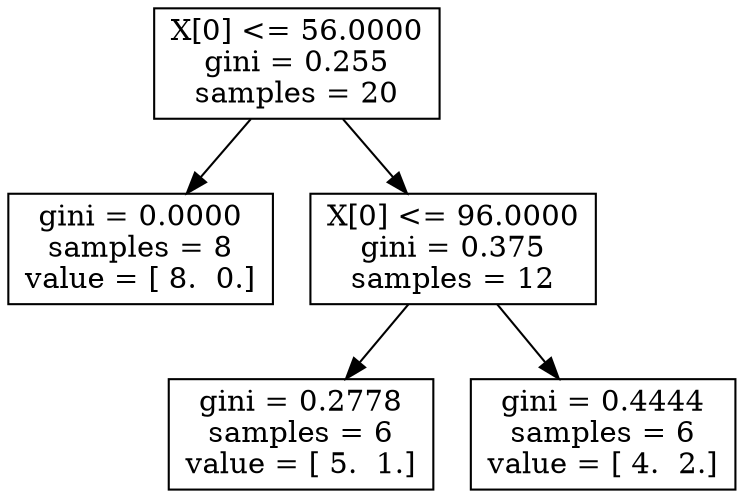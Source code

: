 digraph Tree {
0 [label="X[0] <= 56.0000\ngini = 0.255\nsamples = 20", shape="box"] ;
1 [label="gini = 0.0000\nsamples = 8\nvalue = [ 8.  0.]", shape="box"] ;
0 -> 1 ;
2 [label="X[0] <= 96.0000\ngini = 0.375\nsamples = 12", shape="box"] ;
0 -> 2 ;
3 [label="gini = 0.2778\nsamples = 6\nvalue = [ 5.  1.]", shape="box"] ;
2 -> 3 ;
4 [label="gini = 0.4444\nsamples = 6\nvalue = [ 4.  2.]", shape="box"] ;
2 -> 4 ;
}